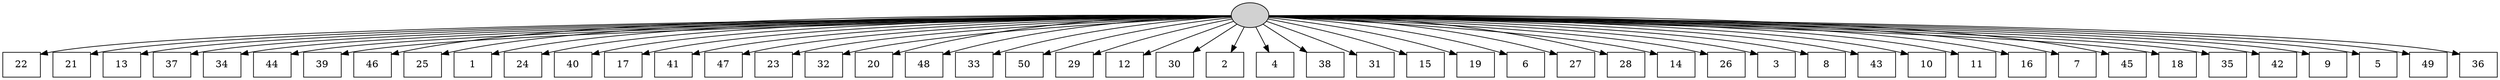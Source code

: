 digraph G {
0[style=filled, fillcolor=grey82, label=""];
1[shape=box,style=filled, fillcolor=white,label="22\n"];
2[shape=box,style=filled, fillcolor=white,label="21\n"];
3[shape=box,style=filled, fillcolor=white,label="13\n"];
4[shape=box,style=filled, fillcolor=white,label="37\n"];
5[shape=box,style=filled, fillcolor=white,label="34\n"];
6[shape=box,style=filled, fillcolor=white,label="44\n"];
7[shape=box,style=filled, fillcolor=white,label="39\n"];
8[shape=box,style=filled, fillcolor=white,label="46\n"];
9[shape=box,style=filled, fillcolor=white,label="25\n"];
10[shape=box,style=filled, fillcolor=white,label="1\n"];
11[shape=box,style=filled, fillcolor=white,label="24\n"];
12[shape=box,style=filled, fillcolor=white,label="40\n"];
13[shape=box,style=filled, fillcolor=white,label="17\n"];
14[shape=box,style=filled, fillcolor=white,label="41\n"];
15[shape=box,style=filled, fillcolor=white,label="47\n"];
16[shape=box,style=filled, fillcolor=white,label="23\n"];
17[shape=box,style=filled, fillcolor=white,label="32\n"];
18[shape=box,style=filled, fillcolor=white,label="20\n"];
19[shape=box,style=filled, fillcolor=white,label="48\n"];
20[shape=box,style=filled, fillcolor=white,label="33\n"];
21[shape=box,style=filled, fillcolor=white,label="50\n"];
22[shape=box,style=filled, fillcolor=white,label="29\n"];
23[shape=box,style=filled, fillcolor=white,label="12\n"];
24[shape=box,style=filled, fillcolor=white,label="30\n"];
25[shape=box,style=filled, fillcolor=white,label="2\n"];
26[shape=box,style=filled, fillcolor=white,label="4\n"];
27[shape=box,style=filled, fillcolor=white,label="38\n"];
28[shape=box,style=filled, fillcolor=white,label="31\n"];
29[shape=box,style=filled, fillcolor=white,label="15\n"];
30[shape=box,style=filled, fillcolor=white,label="19\n"];
31[shape=box,style=filled, fillcolor=white,label="6\n"];
32[shape=box,style=filled, fillcolor=white,label="27\n"];
33[shape=box,style=filled, fillcolor=white,label="28\n"];
34[shape=box,style=filled, fillcolor=white,label="14\n"];
35[shape=box,style=filled, fillcolor=white,label="26\n"];
36[shape=box,style=filled, fillcolor=white,label="3\n"];
37[shape=box,style=filled, fillcolor=white,label="8\n"];
38[shape=box,style=filled, fillcolor=white,label="43\n"];
39[shape=box,style=filled, fillcolor=white,label="10\n"];
40[shape=box,style=filled, fillcolor=white,label="11\n"];
41[shape=box,style=filled, fillcolor=white,label="16\n"];
42[shape=box,style=filled, fillcolor=white,label="7\n"];
43[shape=box,style=filled, fillcolor=white,label="45\n"];
44[shape=box,style=filled, fillcolor=white,label="18\n"];
45[shape=box,style=filled, fillcolor=white,label="35\n"];
46[shape=box,style=filled, fillcolor=white,label="42\n"];
47[shape=box,style=filled, fillcolor=white,label="9\n"];
48[shape=box,style=filled, fillcolor=white,label="5\n"];
49[shape=box,style=filled, fillcolor=white,label="49\n"];
50[shape=box,style=filled, fillcolor=white,label="36\n"];
0->1 ;
0->2 ;
0->3 ;
0->4 ;
0->5 ;
0->6 ;
0->7 ;
0->8 ;
0->9 ;
0->10 ;
0->11 ;
0->12 ;
0->13 ;
0->14 ;
0->15 ;
0->16 ;
0->17 ;
0->18 ;
0->19 ;
0->20 ;
0->21 ;
0->22 ;
0->23 ;
0->24 ;
0->25 ;
0->26 ;
0->27 ;
0->28 ;
0->29 ;
0->30 ;
0->31 ;
0->32 ;
0->33 ;
0->34 ;
0->35 ;
0->36 ;
0->37 ;
0->38 ;
0->39 ;
0->40 ;
0->41 ;
0->42 ;
0->43 ;
0->44 ;
0->45 ;
0->46 ;
0->47 ;
0->48 ;
0->49 ;
0->50 ;
}
